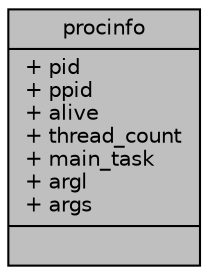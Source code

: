 digraph "procinfo"
{
  edge [fontname="Helvetica",fontsize="10",labelfontname="Helvetica",labelfontsize="10"];
  node [fontname="Helvetica",fontsize="10",shape=record];
  Node1 [label="{procinfo\n|+ pid\l+ ppid\l+ alive\l+ thread_count\l+ main_task\l+ argl\l+ args\l|}",height=0.2,width=0.4,color="black", fillcolor="grey75", style="filled", fontcolor="black"];
}
